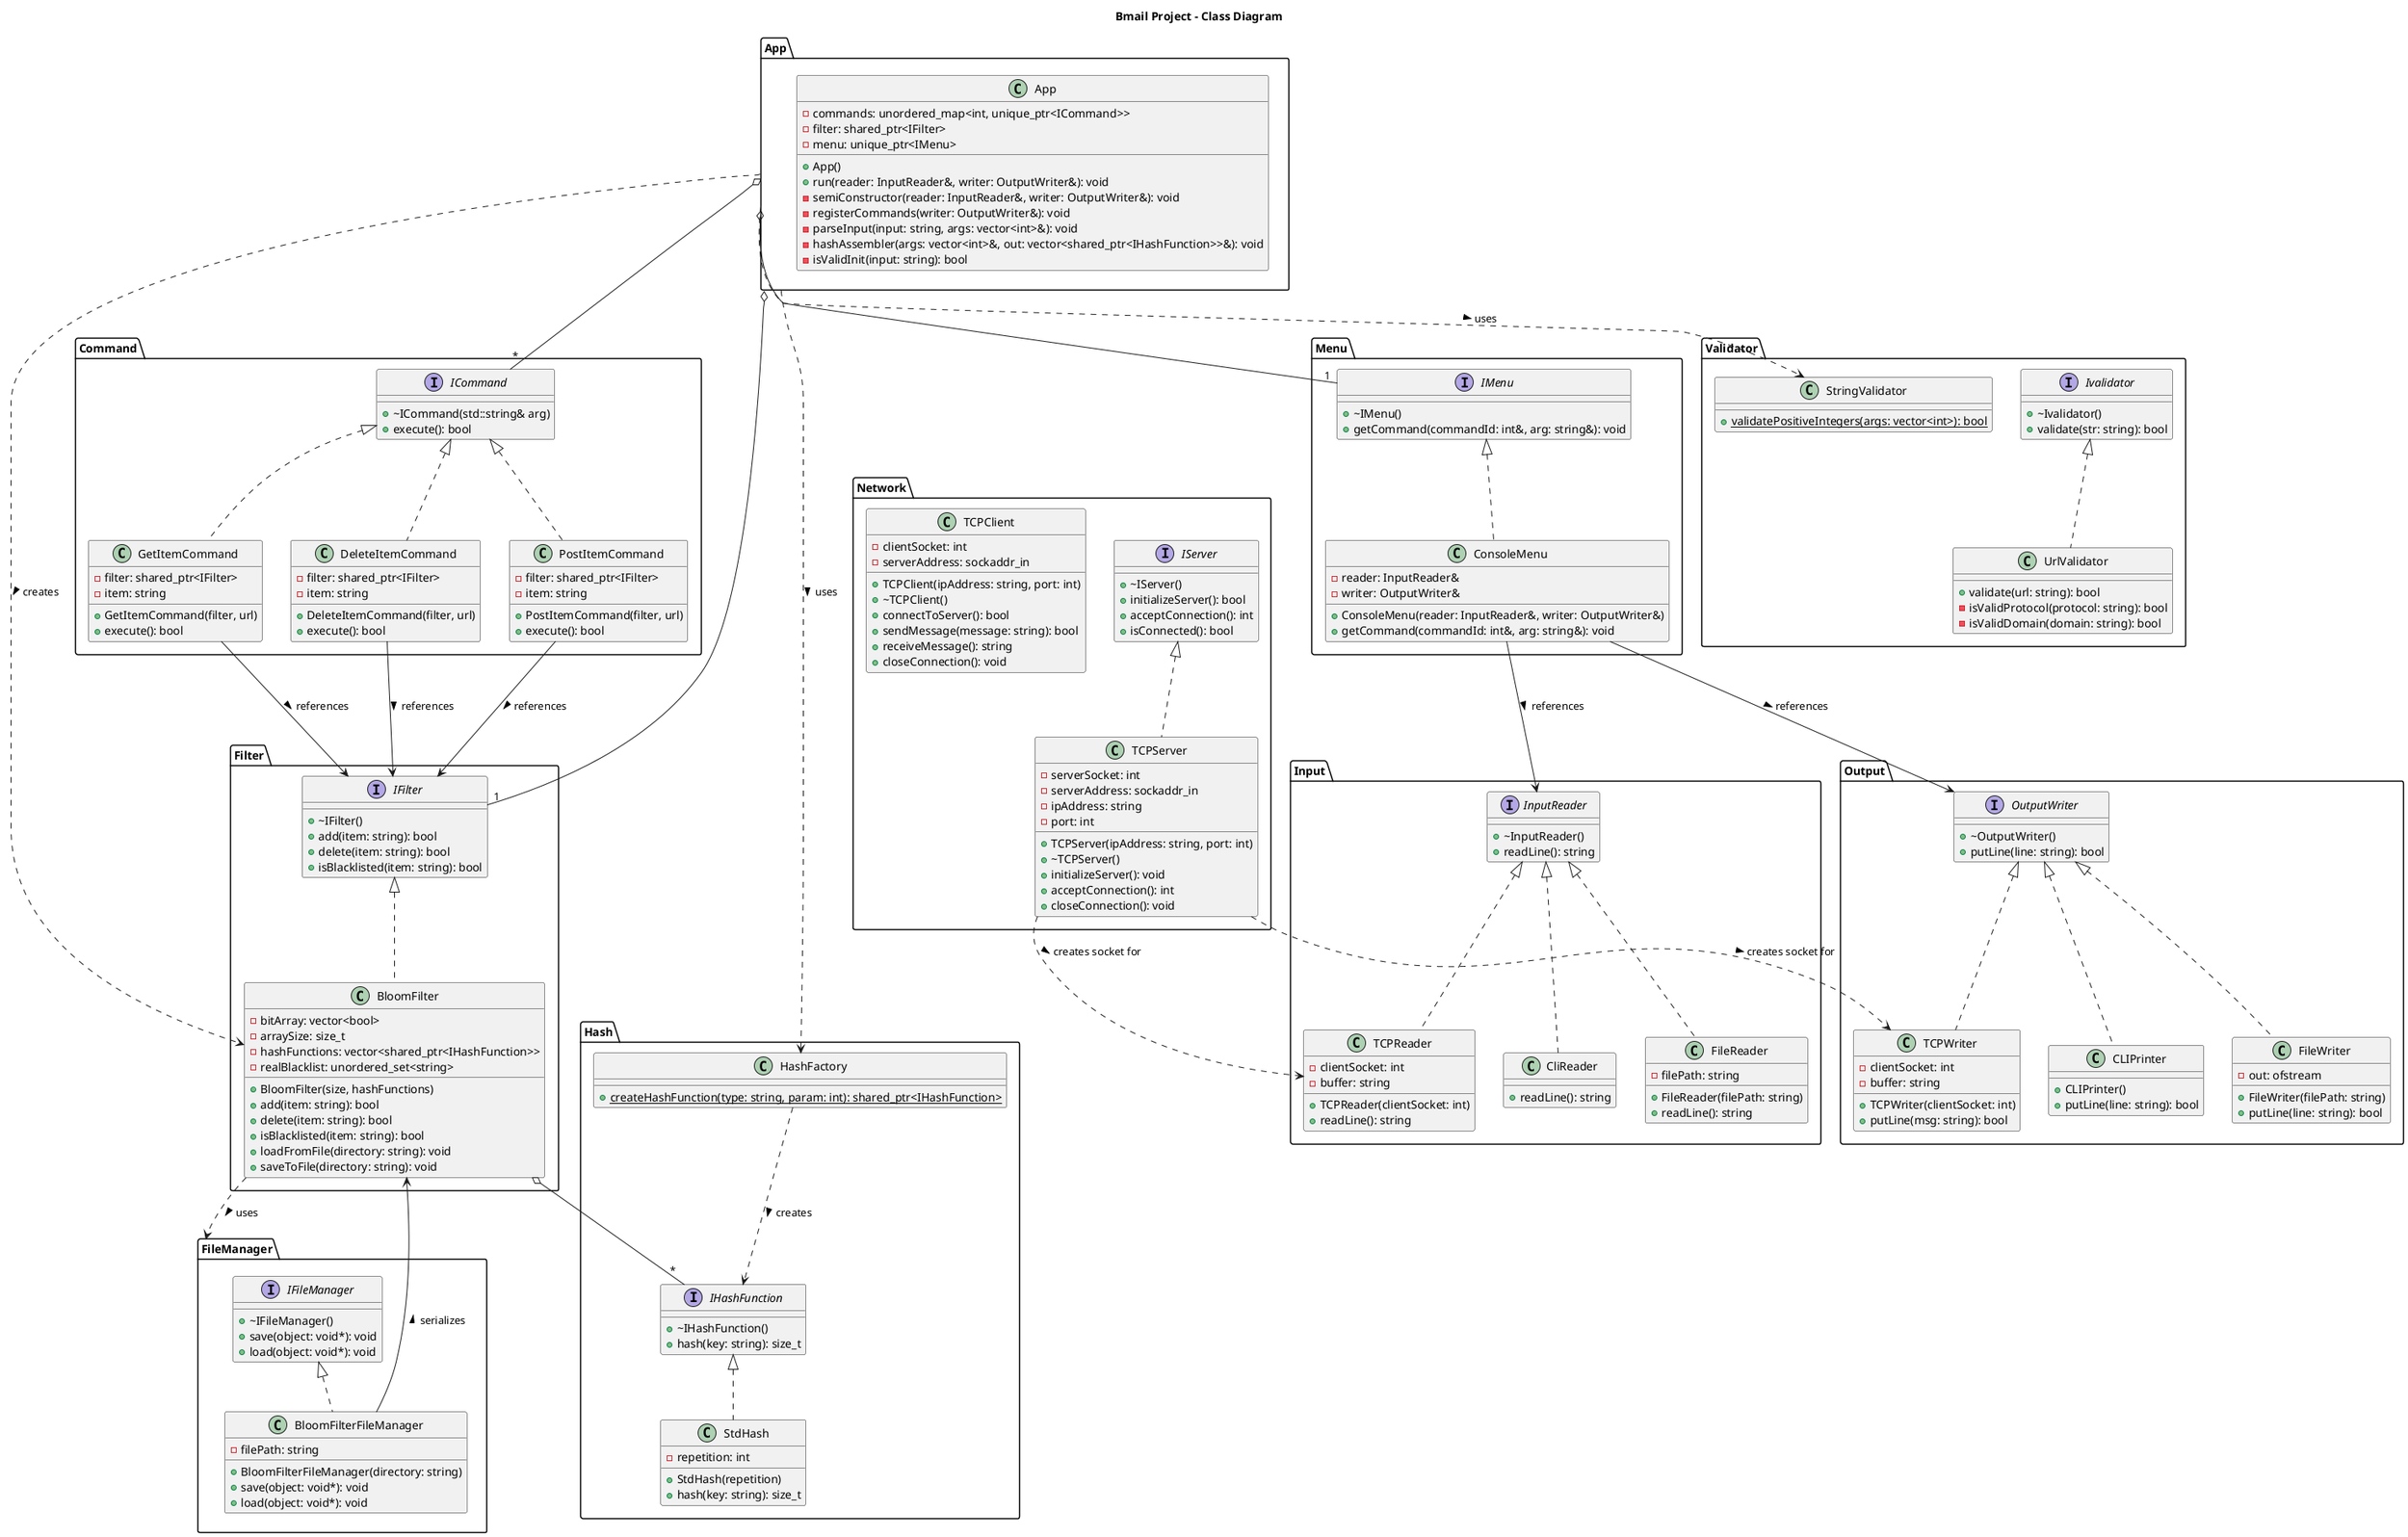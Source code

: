 @startuml bmail

title Bmail Project - Class Diagram

package App {
  class App {
    - commands: unordered_map<int, unique_ptr<ICommand>>
    - filter: shared_ptr<IFilter>
    - menu: unique_ptr<IMenu>
    + App()
    + run(reader: InputReader&, writer: OutputWriter&): void
    - semiConstructor(reader: InputReader&, writer: OutputWriter&): void
    - registerCommands(writer: OutputWriter&): void
    - parseInput(input: string, args: vector<int>&): void
    - hashAssembler(args: vector<int>&, out: vector<shared_ptr<IHashFunction>>&): void
    - isValidInit(input: string): bool
  }
}

package Filter {
  interface IFilter {
    + ~IFilter()
    + add(item: string): bool
    + delete(item: string): bool
    + isBlacklisted(item: string): bool
  }
  
  class BloomFilter {
    - bitArray: vector<bool>
    - arraySize: size_t
    - hashFunctions: vector<shared_ptr<IHashFunction>>
    - realBlacklist: unordered_set<string>
    + BloomFilter(size, hashFunctions)
    + add(item: string): bool
    + delete(item: string): bool
    + isBlacklisted(item: string): bool
    + loadFromFile(directory: string): void
    + saveToFile(directory: string): void
  }
}

package Hash {
  interface IHashFunction {
    + ~IHashFunction()
    + hash(key: string): size_t
  }
  
  class StdHash {
    - repetition: int
    + StdHash(repetition)
    + hash(key: string): size_t
  }
  
  class HashFactory {
    + {static} createHashFunction(type: string, param: int): shared_ptr<IHashFunction>
  }
}

package Command {
  interface ICommand {
    + ~ICommand(std::string& arg)
    + execute(): bool
  }
  
  class PostItemCommand {
    - filter: shared_ptr<IFilter>
    - item: string
    + PostItemCommand(filter, url)
    + execute(): bool
  }
  
  class GetItemCommand {
    - filter: shared_ptr<IFilter>
    - item: string
    + GetItemCommand(filter, url)
    + execute(): bool
  }
  
  class DeleteItemCommand {
    - filter: shared_ptr<IFilter>
    - item: string
    + DeleteItemCommand(filter, url)
    + execute(): bool
  }
}

package Menu {
  interface IMenu {
    + ~IMenu()
    + getCommand(commandId: int&, arg: string&): void
  }
  
  class ConsoleMenu {
    - reader: InputReader&
    - writer: OutputWriter&
    + ConsoleMenu(reader: InputReader&, writer: OutputWriter&)
    + getCommand(commandId: int&, arg: string&): void
  }
}

package Input {
  interface InputReader {
    + ~InputReader()
    + readLine(): string
  }
  
  class CliReader {
    + readLine(): string
  }
  
  class TCPReader {
    - clientSocket: int
    - buffer: string
    + TCPReader(clientSocket: int)
    + readLine(): string
  }

  class FileReader {
    - filePath: string
    + FileReader(filePath: string)
    + readLine(): string
  }
}

package Validator {
  interface Ivalidator {
    + ~Ivalidator()
    + validate(str: string): bool
  }
  
  class UrlValidator {
    + validate(url: string): bool
    - isValidProtocol(protocol: string): bool
    - isValidDomain(domain: string): bool
  }
  
  class StringValidator {
    + {static} validatePositiveIntegers(args: vector<int>): bool
  }
}

package FileManager {
  interface IFileManager {
    + ~IFileManager()
    + save(object: void*): void
    + load(object: void*): void
  }
  
  class BloomFilterFileManager {
    - filePath: string
    + BloomFilterFileManager(directory: string)
    + save(object: void*): void
    + load(object: void*): void
  }
}

package Output {
  interface OutputWriter {
    + ~OutputWriter()
    + putLine(line: string): bool
  }
  
  class CLIPrinter {
    + CLIPrinter()
    + putLine(line: string): bool
  }
  
  class FileWriter {
    - out: ofstream
    + FileWriter(filePath: string)
    + putLine(line: string): bool
  }

  class TCPWriter {
    - clientSocket: int
    - buffer: string
    + TCPWriter(clientSocket: int)
    + putLine(msg: string): bool
  }
}

package Network {
  interface IServer {
    + ~IServer()
    + initializeServer(): bool
    + acceptConnection(): int
    + isConnected(): bool
  }

  class TCPServer {
    - serverSocket: int
    - serverAddress: sockaddr_in
    - ipAddress: string
    - port: int
    + TCPServer(ipAddress: string, port: int)
    + ~TCPServer()
    + initializeServer(): void
    + acceptConnection(): int
    + closeConnection(): void
  }
  
  class TCPClient {
    - clientSocket: int
    - serverAddress: sockaddr_in
    + TCPClient(ipAddress: string, port: int)
    + ~TCPClient()
    + connectToServer(): bool
    + sendMessage(message: string): bool
    + receiveMessage(): string
    + closeConnection(): void
  }
}

' Inheritance relationships
IFilter <|.. BloomFilter
IHashFunction <|.. StdHash
ICommand <|.. PostItemCommand
ICommand <|.. GetItemCommand
ICommand <|.. DeleteItemCommand
IMenu <|.. ConsoleMenu
InputReader <|.. CliReader
InputReader <|.. FileReader
InputReader <|.. TCPReader
Ivalidator <|.. UrlValidator
IFileManager <|.. BloomFilterFileManager
OutputWriter <|.. CLIPrinter
OutputWriter <|.. FileWriter
OutputWriter <|.. TCPWriter
IServer <|.. TCPServer

' Composition & Dependency relationships
App o-- "1" IFilter
App o-- "1" IMenu
App o-- "*" ICommand
App ..> BloomFilter : creates >
App ..> StringValidator : uses >
App ..> HashFactory : uses >
BloomFilter o-- "*" IHashFunction
BloomFilter ..> FileManager : uses >
PostItemCommand --> IFilter : references >
GetItemCommand --> IFilter : references >
DeleteItemCommand --> IFilter : references >
ConsoleMenu --> InputReader : references >
ConsoleMenu --> OutputWriter : references >
BloomFilterFileManager --> BloomFilter : serializes >
HashFactory ..> IHashFunction : creates >

' Network relationships
TCPServer ..> TCPReader : creates socket for >
TCPServer ..> TCPWriter : creates socket for >

@enduml